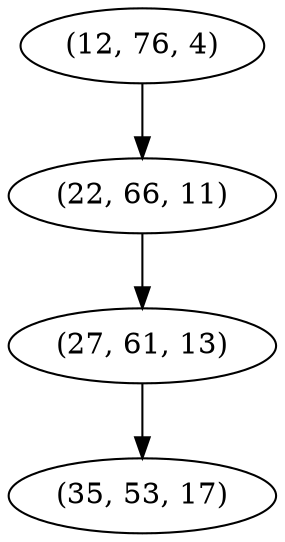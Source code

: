 digraph tree {
    "(12, 76, 4)";
    "(22, 66, 11)";
    "(27, 61, 13)";
    "(35, 53, 17)";
    "(12, 76, 4)" -> "(22, 66, 11)";
    "(22, 66, 11)" -> "(27, 61, 13)";
    "(27, 61, 13)" -> "(35, 53, 17)";
}

